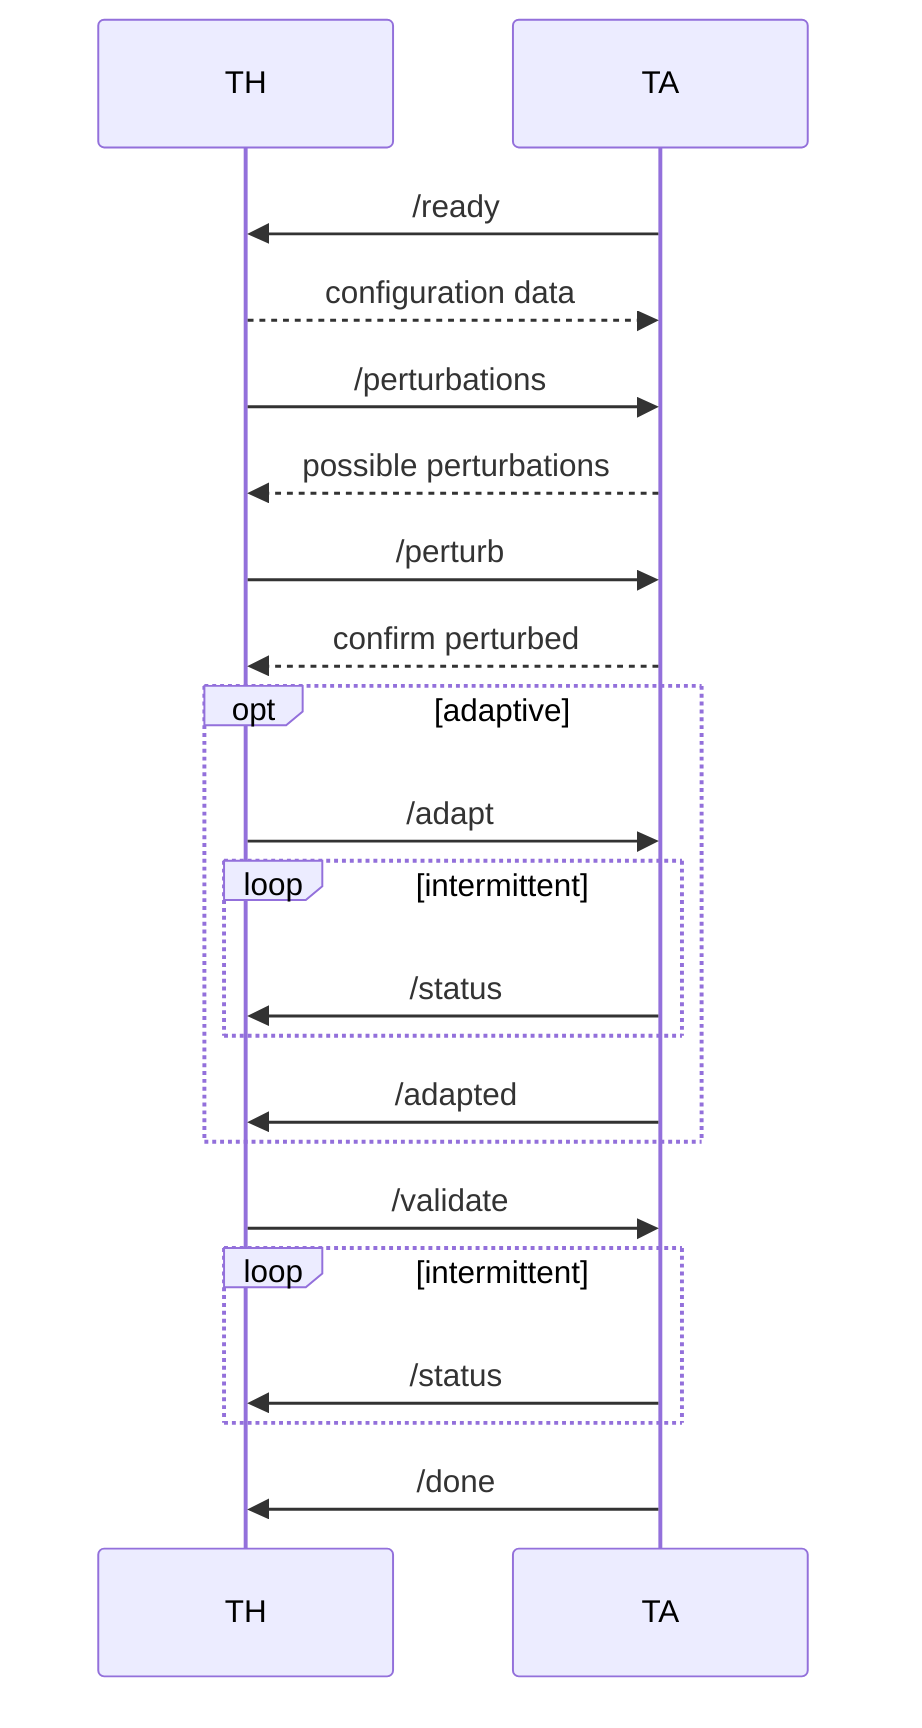 sequenceDiagram
	participant TH
	participant TA

	TA ->> TH: /ready
	# Note over TA,TH: ??
	TH -->> TA: configuration data
	TH ->> TA: /perturbations
	TA -->> TH: possible perturbations
	TH ->> TA: /perturb
	TA -->> TH: confirm perturbed

	opt adaptive
	     TH ->> TA: /adapt
	     loop intermittent
	     	  TA ->> TH: /status
	     end
	     TA ->> TH: /adapted
	end

	TH ->> TA: /validate
	loop intermittent
	     TA ->> TH: /status
	end
	TA ->> TH: /done